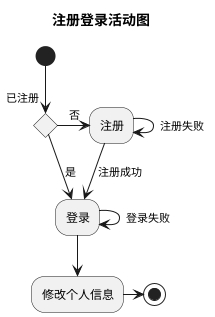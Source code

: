 ﻿@startuml

title 注册登录活动图

(*) --> if "已注册" then
--> [是] 登录
else
-> [否] 注册
注册 --> [注册失败] 注册
--> [注册成功] 登录
endif
登录 --> [登录失败] 登录
--> 修改个人信息
-right-> (*)

@enduml